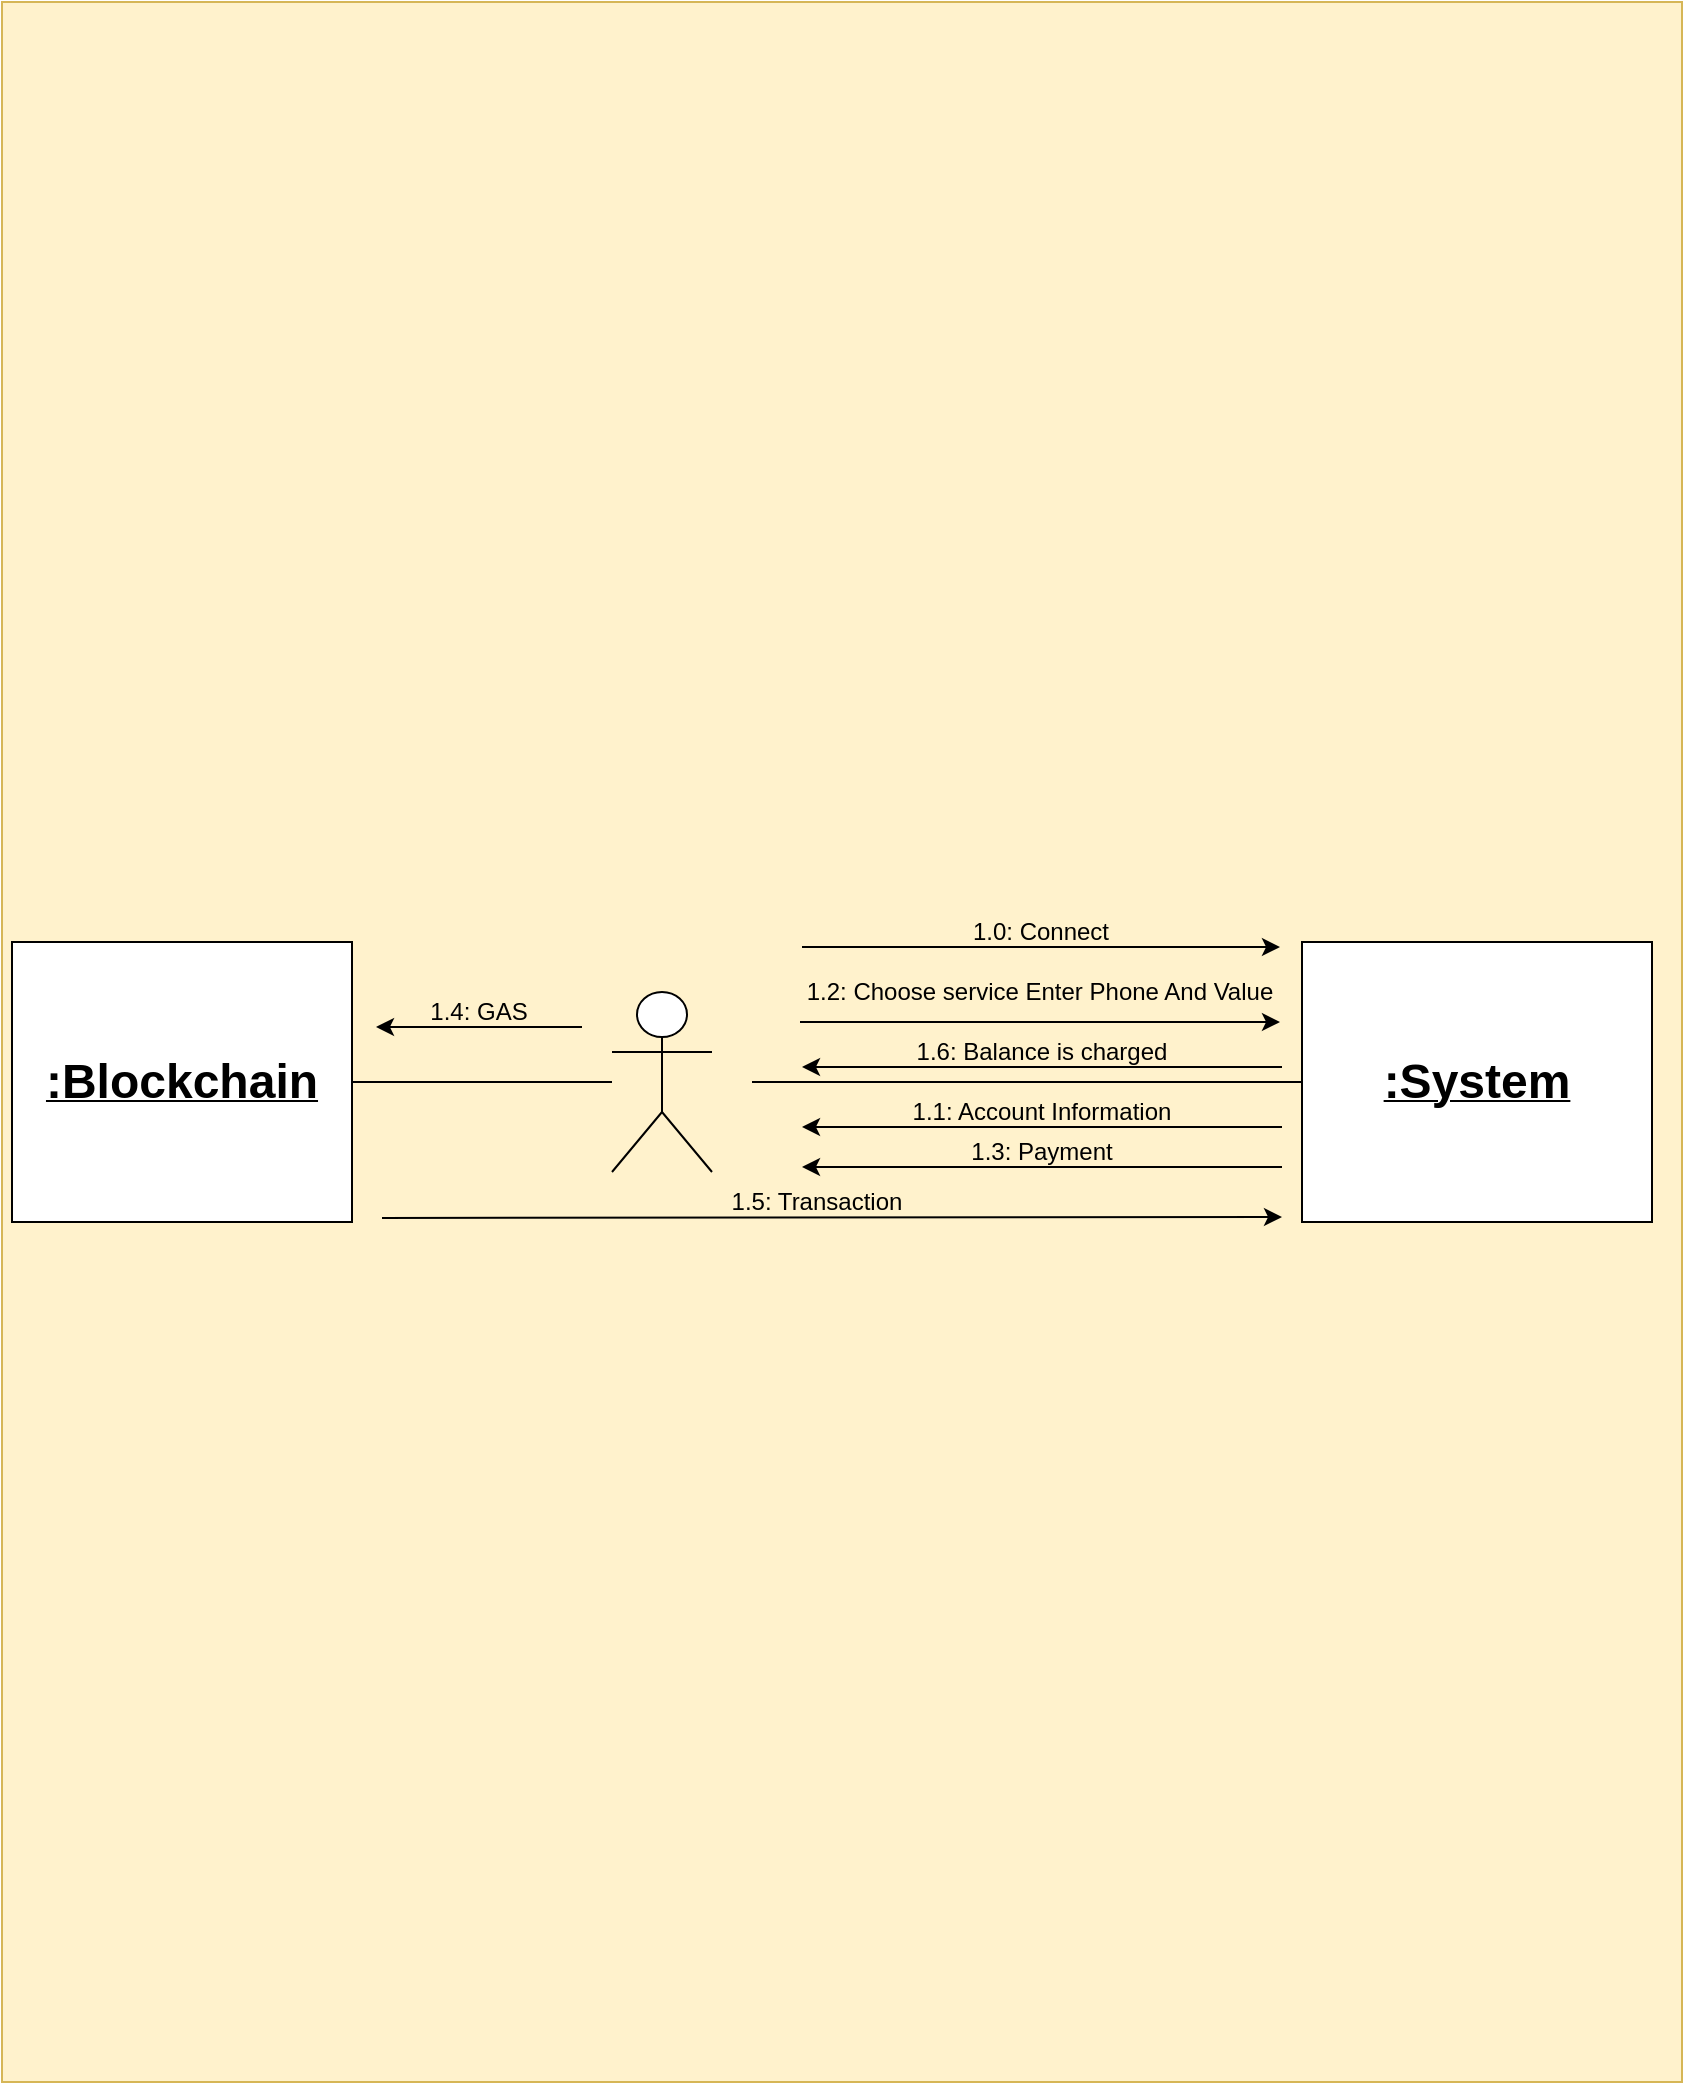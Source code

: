 <mxfile version="16.2.7" type="github">
  <diagram id="0YvKOsibA4nE_amFhFdJ" name="Page-1">
    <mxGraphModel dx="901" dy="615" grid="1" gridSize="10" guides="1" tooltips="1" connect="1" arrows="1" fold="1" page="1" pageScale="1" pageWidth="850" pageHeight="1100" math="0" shadow="0">
      <root>
        <mxCell id="0" />
        <mxCell id="1" parent="0" />
        <mxCell id="oEabd4soouJUpI3eQ0CG-1" value="" style="rounded=0;whiteSpace=wrap;html=1;fillColor=#fff2cc;strokeColor=#d6b656;" vertex="1" parent="1">
          <mxGeometry y="10" width="840" height="1040" as="geometry" />
        </mxCell>
        <mxCell id="oEabd4soouJUpI3eQ0CG-2" value="" style="shape=umlActor;verticalLabelPosition=bottom;verticalAlign=top;html=1;outlineConnect=0;" vertex="1" parent="1">
          <mxGeometry x="305" y="505" width="50" height="90" as="geometry" />
        </mxCell>
        <mxCell id="oEabd4soouJUpI3eQ0CG-5" value="&lt;u&gt;&lt;font style=&quot;font-size: 24px&quot;&gt;&lt;b&gt;:System&lt;/b&gt;&lt;/font&gt;&lt;/u&gt;" style="rounded=0;whiteSpace=wrap;html=1;" vertex="1" parent="1">
          <mxGeometry x="650" y="480" width="175" height="140" as="geometry" />
        </mxCell>
        <mxCell id="oEabd4soouJUpI3eQ0CG-8" value="" style="endArrow=none;html=1;rounded=0;exitX=0;exitY=0.5;exitDx=0;exitDy=0;" edge="1" parent="1" source="oEabd4soouJUpI3eQ0CG-5">
          <mxGeometry width="50" height="50" relative="1" as="geometry">
            <mxPoint x="595" y="530" as="sourcePoint" />
            <mxPoint x="375" y="550" as="targetPoint" />
          </mxGeometry>
        </mxCell>
        <mxCell id="oEabd4soouJUpI3eQ0CG-16" value="&lt;u&gt;&lt;b&gt;&lt;font style=&quot;font-size: 24px&quot;&gt;:Blockchain&lt;/font&gt;&lt;/b&gt;&lt;/u&gt;" style="rounded=0;whiteSpace=wrap;html=1;" vertex="1" parent="1">
          <mxGeometry x="5" y="480" width="170" height="140" as="geometry" />
        </mxCell>
        <mxCell id="oEabd4soouJUpI3eQ0CG-17" value="" style="endArrow=none;html=1;rounded=0;exitX=1;exitY=0.5;exitDx=0;exitDy=0;" edge="1" parent="1" source="oEabd4soouJUpI3eQ0CG-16">
          <mxGeometry width="50" height="50" relative="1" as="geometry">
            <mxPoint x="205" y="555" as="sourcePoint" />
            <mxPoint x="305" y="550" as="targetPoint" />
          </mxGeometry>
        </mxCell>
        <mxCell id="oEabd4soouJUpI3eQ0CG-21" value="1.2: Choose service Enter Phone And&amp;nbsp;Value" style="text;html=1;strokeColor=none;fillColor=none;align=center;verticalAlign=middle;whiteSpace=wrap;rounded=0;" vertex="1" parent="1">
          <mxGeometry x="399" y="490" width="240" height="30" as="geometry" />
        </mxCell>
        <mxCell id="oEabd4soouJUpI3eQ0CG-23" value="" style="endArrow=classic;html=1;rounded=0;exitX=0;exitY=1;exitDx=0;exitDy=0;entryX=1;entryY=1;entryDx=0;entryDy=0;" edge="1" parent="1" source="oEabd4soouJUpI3eQ0CG-21" target="oEabd4soouJUpI3eQ0CG-21">
          <mxGeometry width="50" height="50" relative="1" as="geometry">
            <mxPoint x="525" y="550" as="sourcePoint" />
            <mxPoint x="575" y="500" as="targetPoint" />
          </mxGeometry>
        </mxCell>
        <mxCell id="oEabd4soouJUpI3eQ0CG-27" value="1.1: Account Information" style="text;html=1;strokeColor=none;fillColor=none;align=center;verticalAlign=middle;whiteSpace=wrap;rounded=0;" vertex="1" parent="1">
          <mxGeometry x="400" y="550" width="240" height="30" as="geometry" />
        </mxCell>
        <mxCell id="oEabd4soouJUpI3eQ0CG-28" value="" style="endArrow=classic;html=1;rounded=0;exitX=1;exitY=0.75;exitDx=0;exitDy=0;entryX=0;entryY=0.75;entryDx=0;entryDy=0;" edge="1" parent="1" source="oEabd4soouJUpI3eQ0CG-27" target="oEabd4soouJUpI3eQ0CG-27">
          <mxGeometry width="50" height="50" relative="1" as="geometry">
            <mxPoint x="525" y="620" as="sourcePoint" />
            <mxPoint x="575" y="570" as="targetPoint" />
          </mxGeometry>
        </mxCell>
        <mxCell id="oEabd4soouJUpI3eQ0CG-29" value="1.0: Connect" style="text;html=1;strokeColor=none;fillColor=none;align=center;verticalAlign=middle;whiteSpace=wrap;rounded=0;" vertex="1" parent="1">
          <mxGeometry x="400" y="460" width="239" height="30" as="geometry" />
        </mxCell>
        <mxCell id="oEabd4soouJUpI3eQ0CG-30" value="" style="endArrow=classic;html=1;rounded=0;exitX=0;exitY=0.75;exitDx=0;exitDy=0;entryX=1;entryY=0.75;entryDx=0;entryDy=0;" edge="1" parent="1" source="oEabd4soouJUpI3eQ0CG-29" target="oEabd4soouJUpI3eQ0CG-29">
          <mxGeometry width="50" height="50" relative="1" as="geometry">
            <mxPoint x="535" y="560" as="sourcePoint" />
            <mxPoint x="585" y="510" as="targetPoint" />
          </mxGeometry>
        </mxCell>
        <mxCell id="oEabd4soouJUpI3eQ0CG-32" value="1.3:&amp;nbsp;Payment" style="text;html=1;strokeColor=none;fillColor=none;align=center;verticalAlign=middle;whiteSpace=wrap;rounded=0;" vertex="1" parent="1">
          <mxGeometry x="400" y="570" width="240" height="30" as="geometry" />
        </mxCell>
        <mxCell id="oEabd4soouJUpI3eQ0CG-33" value="" style="endArrow=classic;html=1;rounded=0;exitX=1;exitY=0.75;exitDx=0;exitDy=0;entryX=0;entryY=0.75;entryDx=0;entryDy=0;" edge="1" parent="1" source="oEabd4soouJUpI3eQ0CG-32" target="oEabd4soouJUpI3eQ0CG-32">
          <mxGeometry width="50" height="50" relative="1" as="geometry">
            <mxPoint x="525" y="640" as="sourcePoint" />
            <mxPoint x="575" y="590" as="targetPoint" />
          </mxGeometry>
        </mxCell>
        <mxCell id="oEabd4soouJUpI3eQ0CG-34" value="1.4: GAS" style="text;html=1;strokeColor=none;fillColor=none;align=center;verticalAlign=middle;whiteSpace=wrap;rounded=0;" vertex="1" parent="1">
          <mxGeometry x="187" y="500" width="103" height="30" as="geometry" />
        </mxCell>
        <mxCell id="oEabd4soouJUpI3eQ0CG-35" value="" style="endArrow=classic;html=1;rounded=0;exitX=1;exitY=0.75;exitDx=0;exitDy=0;entryX=0;entryY=0.75;entryDx=0;entryDy=0;" edge="1" parent="1" source="oEabd4soouJUpI3eQ0CG-34" target="oEabd4soouJUpI3eQ0CG-34">
          <mxGeometry width="50" height="50" relative="1" as="geometry">
            <mxPoint x="535" y="650" as="sourcePoint" />
            <mxPoint x="585" y="600" as="targetPoint" />
          </mxGeometry>
        </mxCell>
        <mxCell id="oEabd4soouJUpI3eQ0CG-43" value="1.5: Transaction" style="text;html=1;strokeColor=none;fillColor=none;align=center;verticalAlign=middle;whiteSpace=wrap;rounded=0;" vertex="1" parent="1">
          <mxGeometry x="175" y="595" width="465" height="30" as="geometry" />
        </mxCell>
        <mxCell id="oEabd4soouJUpI3eQ0CG-44" value="" style="endArrow=classic;html=1;rounded=0;entryX=1;entryY=0.75;entryDx=0;entryDy=0;" edge="1" parent="1" target="oEabd4soouJUpI3eQ0CG-43">
          <mxGeometry width="50" height="50" relative="1" as="geometry">
            <mxPoint x="190" y="618" as="sourcePoint" />
            <mxPoint x="365" y="655" as="targetPoint" />
          </mxGeometry>
        </mxCell>
        <mxCell id="oEabd4soouJUpI3eQ0CG-47" value="1.6: Balance is charged" style="text;html=1;strokeColor=none;fillColor=none;align=center;verticalAlign=middle;whiteSpace=wrap;rounded=0;" vertex="1" parent="1">
          <mxGeometry x="400" y="520" width="240" height="30" as="geometry" />
        </mxCell>
        <mxCell id="oEabd4soouJUpI3eQ0CG-48" value="" style="endArrow=classic;html=1;rounded=0;exitX=1;exitY=0.75;exitDx=0;exitDy=0;entryX=0;entryY=0.75;entryDx=0;entryDy=0;" edge="1" parent="1" source="oEabd4soouJUpI3eQ0CG-47" target="oEabd4soouJUpI3eQ0CG-47">
          <mxGeometry width="50" height="50" relative="1" as="geometry">
            <mxPoint x="535" y="590" as="sourcePoint" />
            <mxPoint x="585" y="540" as="targetPoint" />
          </mxGeometry>
        </mxCell>
      </root>
    </mxGraphModel>
  </diagram>
</mxfile>
